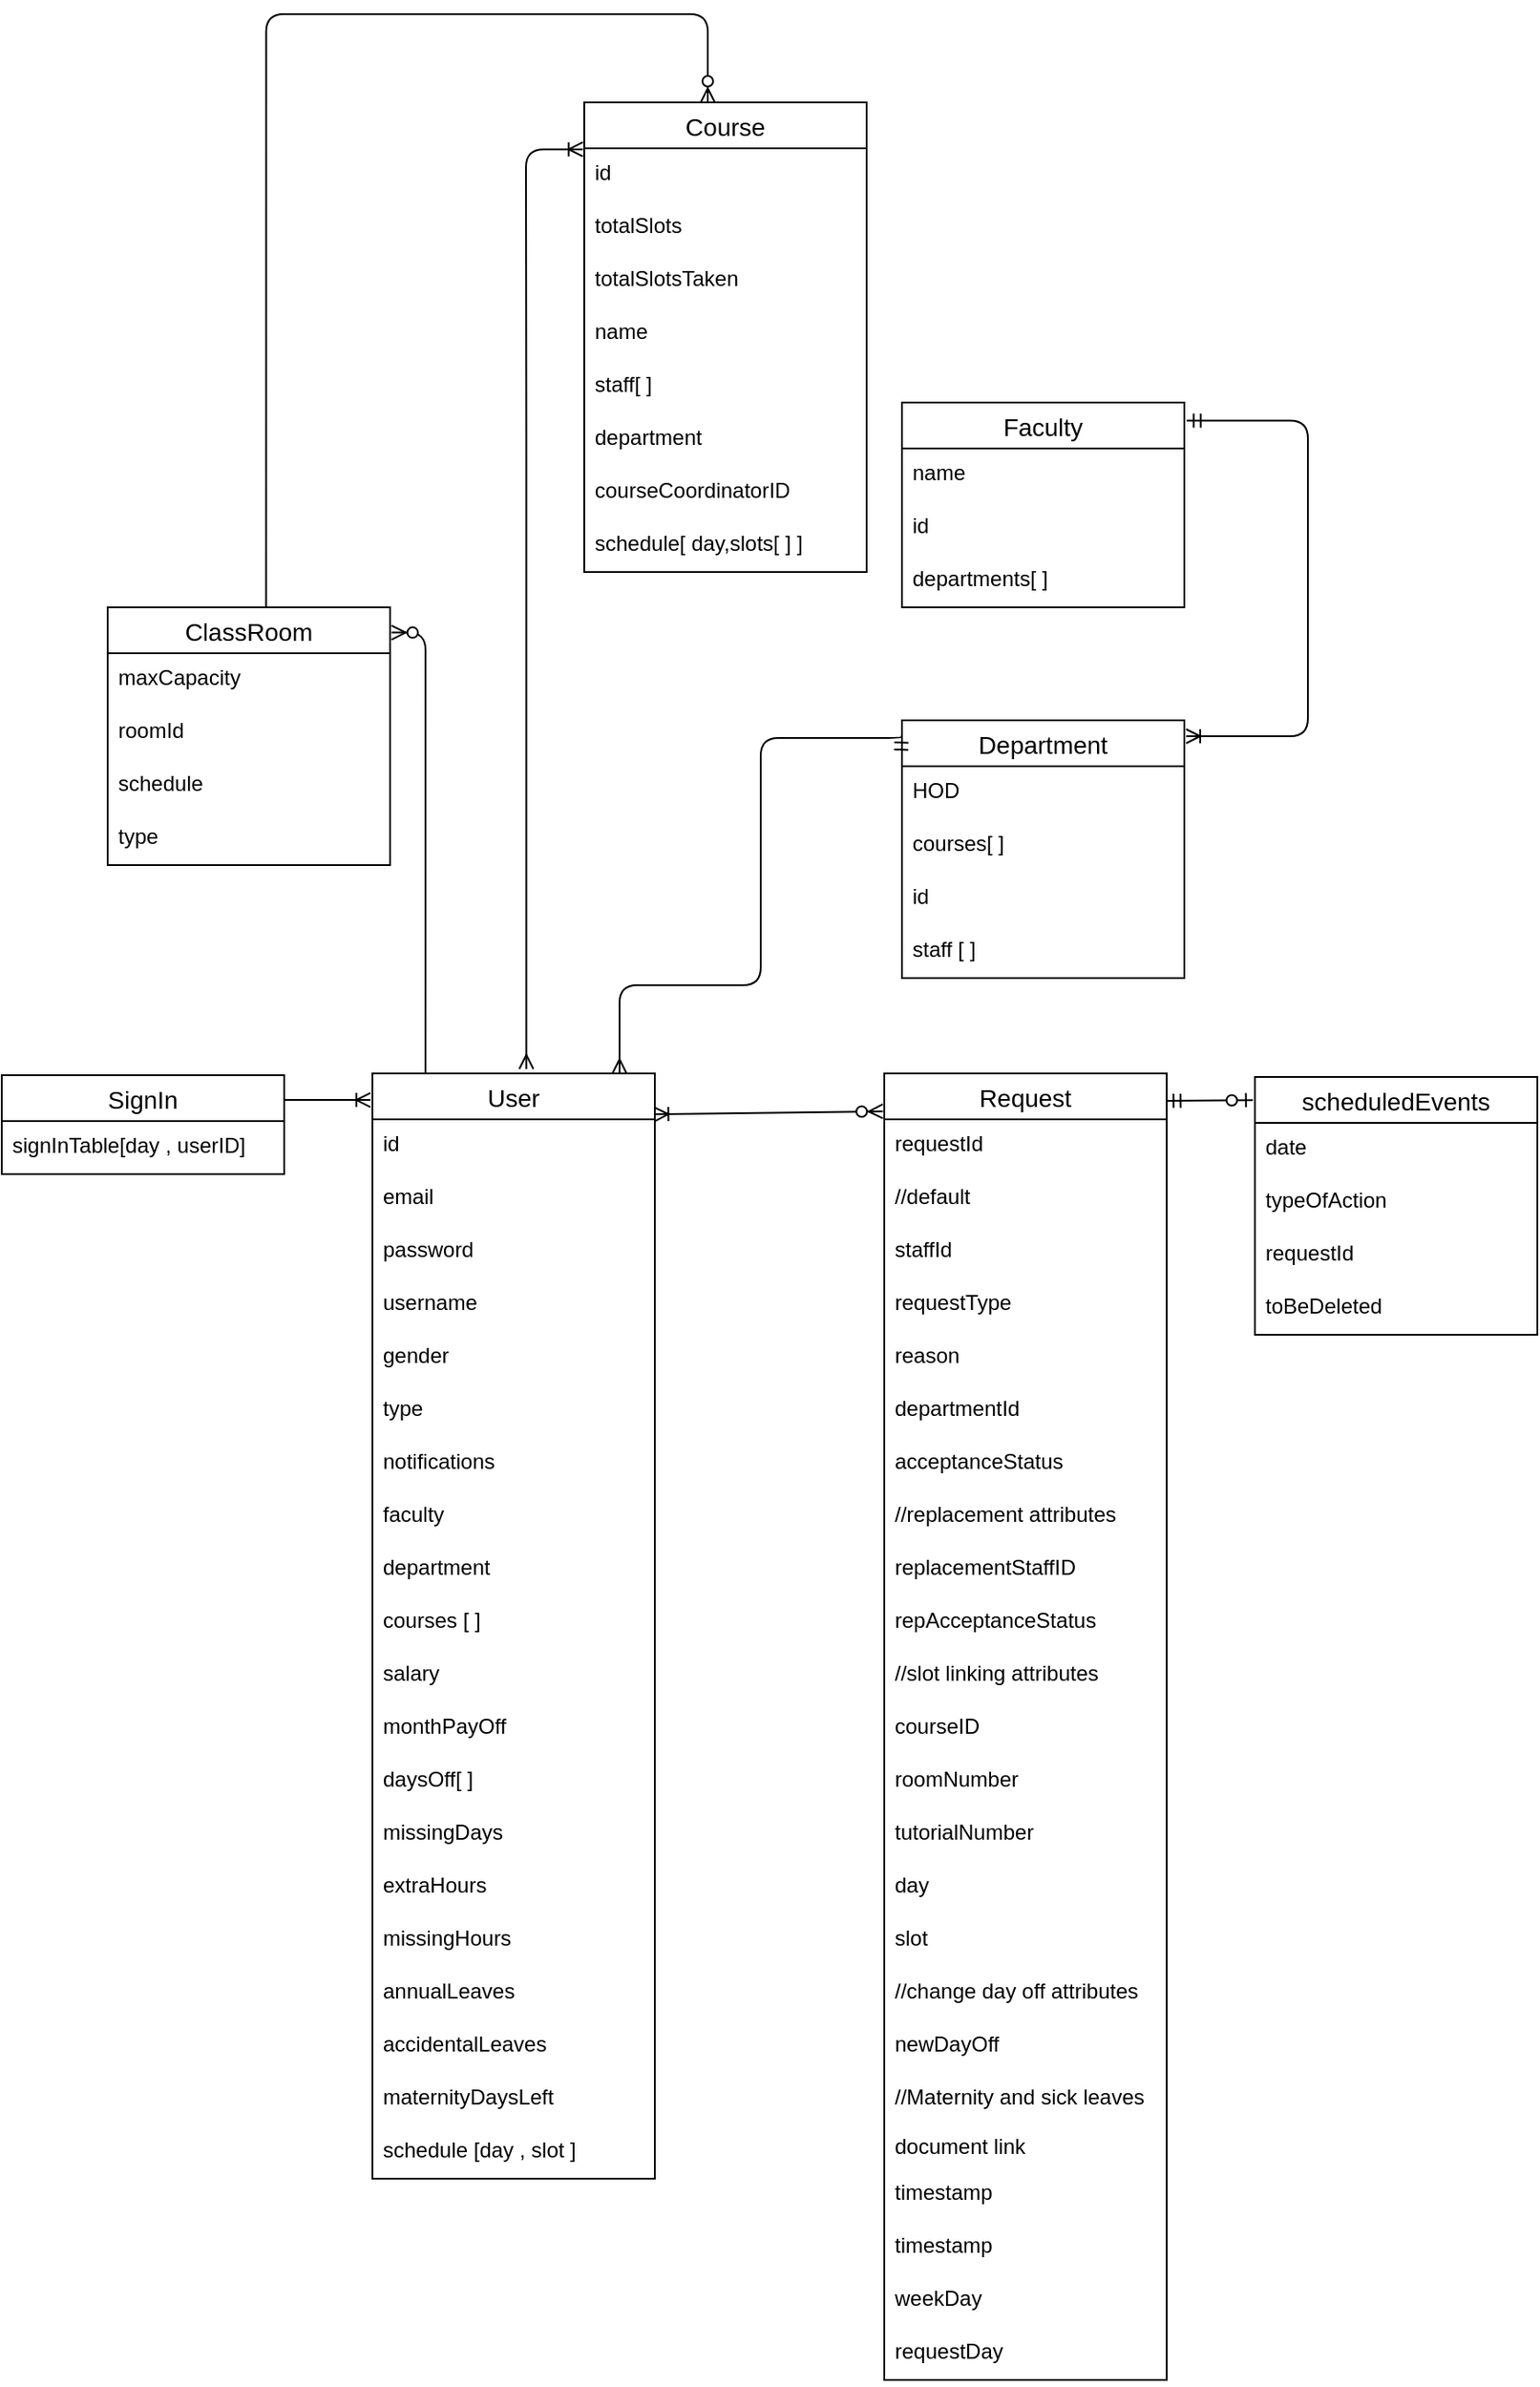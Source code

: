 <mxfile version="14.1.2" type="device"><diagram id="R2lEEEUBdFMjLlhIrx00" name="Page-1"><mxGraphModel dx="1730" dy="3127" grid="1" gridSize="10" guides="1" tooltips="1" connect="1" arrows="1" fold="1" page="1" pageScale="1" pageWidth="850" pageHeight="1100" math="0" shadow="0" extFonts="Permanent Marker^https://fonts.googleapis.com/css?family=Permanent+Marker"><root><mxCell id="0"/><mxCell id="1" parent="0"/><mxCell id="E4vWEE3_57Afp5d7i24d-5" value="Department" style="swimlane;fontStyle=0;childLayout=stackLayout;horizontal=1;startSize=26;horizontalStack=0;resizeParent=1;resizeParentMax=0;resizeLast=0;collapsible=1;marginBottom=0;align=center;fontSize=14;" parent="1" vertex="1"><mxGeometry x="520" y="-900" width="160" height="146" as="geometry"/></mxCell><mxCell id="E4vWEE3_57Afp5d7i24d-6" value="HOD" style="text;strokeColor=none;fillColor=none;spacingLeft=4;spacingRight=4;overflow=hidden;rotatable=0;points=[[0,0.5],[1,0.5]];portConstraint=eastwest;fontSize=12;" parent="E4vWEE3_57Afp5d7i24d-5" vertex="1"><mxGeometry y="26" width="160" height="30" as="geometry"/></mxCell><mxCell id="E4vWEE3_57Afp5d7i24d-7" value="courses[ ]" style="text;strokeColor=none;fillColor=none;spacingLeft=4;spacingRight=4;overflow=hidden;rotatable=0;points=[[0,0.5],[1,0.5]];portConstraint=eastwest;fontSize=12;" parent="E4vWEE3_57Afp5d7i24d-5" vertex="1"><mxGeometry y="56" width="160" height="30" as="geometry"/></mxCell><mxCell id="E4vWEE3_57Afp5d7i24d-84" value="id" style="text;strokeColor=none;fillColor=none;spacingLeft=4;spacingRight=4;overflow=hidden;rotatable=0;points=[[0,0.5],[1,0.5]];portConstraint=eastwest;fontSize=12;" parent="E4vWEE3_57Afp5d7i24d-5" vertex="1"><mxGeometry y="86" width="160" height="30" as="geometry"/></mxCell><mxCell id="E4vWEE3_57Afp5d7i24d-70" value="staff [ ] " style="text;strokeColor=none;fillColor=none;spacingLeft=4;spacingRight=4;overflow=hidden;rotatable=0;points=[[0,0.5],[1,0.5]];portConstraint=eastwest;fontSize=12;" parent="E4vWEE3_57Afp5d7i24d-5" vertex="1"><mxGeometry y="116" width="160" height="30" as="geometry"/></mxCell><mxCell id="E4vWEE3_57Afp5d7i24d-9" value="Faculty" style="swimlane;fontStyle=0;childLayout=stackLayout;horizontal=1;startSize=26;horizontalStack=0;resizeParent=1;resizeParentMax=0;resizeLast=0;collapsible=1;marginBottom=0;align=center;fontSize=14;" parent="1" vertex="1"><mxGeometry x="520" y="-1080" width="160" height="116" as="geometry"/></mxCell><mxCell id="E4vWEE3_57Afp5d7i24d-10" value="name" style="text;strokeColor=none;fillColor=none;spacingLeft=4;spacingRight=4;overflow=hidden;rotatable=0;points=[[0,0.5],[1,0.5]];portConstraint=eastwest;fontSize=12;" parent="E4vWEE3_57Afp5d7i24d-9" vertex="1"><mxGeometry y="26" width="160" height="30" as="geometry"/></mxCell><mxCell id="E4vWEE3_57Afp5d7i24d-11" value="id" style="text;strokeColor=none;fillColor=none;spacingLeft=4;spacingRight=4;overflow=hidden;rotatable=0;points=[[0,0.5],[1,0.5]];portConstraint=eastwest;fontSize=12;" parent="E4vWEE3_57Afp5d7i24d-9" vertex="1"><mxGeometry y="56" width="160" height="30" as="geometry"/></mxCell><mxCell id="E4vWEE3_57Afp5d7i24d-12" value="departments[ ]" style="text;strokeColor=none;fillColor=none;spacingLeft=4;spacingRight=4;overflow=hidden;rotatable=0;points=[[0,0.5],[1,0.5]];portConstraint=eastwest;fontSize=12;" parent="E4vWEE3_57Afp5d7i24d-9" vertex="1"><mxGeometry y="86" width="160" height="30" as="geometry"/></mxCell><mxCell id="E4vWEE3_57Afp5d7i24d-14" value="Course" style="swimlane;fontStyle=0;childLayout=stackLayout;horizontal=1;startSize=26;horizontalStack=0;resizeParent=1;resizeParentMax=0;resizeLast=0;collapsible=1;marginBottom=0;align=center;fontSize=14;" parent="1" vertex="1"><mxGeometry x="340" y="-1250" width="160" height="266" as="geometry"/></mxCell><mxCell id="PGwmt3NpOKLvNdusamAw-1" value="id&#10;" style="text;strokeColor=none;fillColor=none;spacingLeft=4;spacingRight=4;overflow=hidden;rotatable=0;points=[[0,0.5],[1,0.5]];portConstraint=eastwest;fontSize=12;" parent="E4vWEE3_57Afp5d7i24d-14" vertex="1"><mxGeometry y="26" width="160" height="30" as="geometry"/></mxCell><mxCell id="N1SKA-JBKLLB3-ZcDG6S-1" value="totalSlots" style="text;strokeColor=none;fillColor=none;spacingLeft=4;spacingRight=4;overflow=hidden;rotatable=0;points=[[0,0.5],[1,0.5]];portConstraint=eastwest;fontSize=12;" vertex="1" parent="E4vWEE3_57Afp5d7i24d-14"><mxGeometry y="56" width="160" height="30" as="geometry"/></mxCell><mxCell id="N1SKA-JBKLLB3-ZcDG6S-2" value="totalSlotsTaken" style="text;strokeColor=none;fillColor=none;spacingLeft=4;spacingRight=4;overflow=hidden;rotatable=0;points=[[0,0.5],[1,0.5]];portConstraint=eastwest;fontSize=12;" vertex="1" parent="E4vWEE3_57Afp5d7i24d-14"><mxGeometry y="86" width="160" height="30" as="geometry"/></mxCell><mxCell id="E4vWEE3_57Afp5d7i24d-15" value="name" style="text;strokeColor=none;fillColor=none;spacingLeft=4;spacingRight=4;overflow=hidden;rotatable=0;points=[[0,0.5],[1,0.5]];portConstraint=eastwest;fontSize=12;" parent="E4vWEE3_57Afp5d7i24d-14" vertex="1"><mxGeometry y="116" width="160" height="30" as="geometry"/></mxCell><mxCell id="E4vWEE3_57Afp5d7i24d-16" value="staff[ ]" style="text;strokeColor=none;fillColor=none;spacingLeft=4;spacingRight=4;overflow=hidden;rotatable=0;points=[[0,0.5],[1,0.5]];portConstraint=eastwest;fontSize=12;" parent="E4vWEE3_57Afp5d7i24d-14" vertex="1"><mxGeometry y="146" width="160" height="30" as="geometry"/></mxCell><mxCell id="DFx8rj9HJ0DldRVrc8Ia-1" value="department" style="text;strokeColor=none;fillColor=none;spacingLeft=4;spacingRight=4;overflow=hidden;rotatable=0;points=[[0,0.5],[1,0.5]];portConstraint=eastwest;fontSize=12;" parent="E4vWEE3_57Afp5d7i24d-14" vertex="1"><mxGeometry y="176" width="160" height="30" as="geometry"/></mxCell><mxCell id="E4vWEE3_57Afp5d7i24d-17" value="courseCoordinatorID" style="text;strokeColor=none;fillColor=none;spacingLeft=4;spacingRight=4;overflow=hidden;rotatable=0;points=[[0,0.5],[1,0.5]];portConstraint=eastwest;fontSize=12;" parent="E4vWEE3_57Afp5d7i24d-14" vertex="1"><mxGeometry y="206" width="160" height="30" as="geometry"/></mxCell><mxCell id="E4vWEE3_57Afp5d7i24d-42" value="schedule[ day,slots[ ] ]" style="text;strokeColor=none;fillColor=none;spacingLeft=4;spacingRight=4;overflow=hidden;rotatable=0;points=[[0,0.5],[1,0.5]];portConstraint=eastwest;fontSize=12;" parent="E4vWEE3_57Afp5d7i24d-14" vertex="1"><mxGeometry y="236" width="160" height="30" as="geometry"/></mxCell><mxCell id="E4vWEE3_57Afp5d7i24d-18" value="User" style="swimlane;fontStyle=0;childLayout=stackLayout;horizontal=1;startSize=26;horizontalStack=0;resizeParent=1;resizeParentMax=0;resizeLast=0;collapsible=1;marginBottom=0;align=center;fontSize=14;" parent="1" vertex="1"><mxGeometry x="220" y="-700" width="160" height="626" as="geometry"><mxRectangle x="130" y="480" width="60" height="26" as="alternateBounds"/></mxGeometry></mxCell><mxCell id="E4vWEE3_57Afp5d7i24d-19" value="id" style="text;strokeColor=none;fillColor=none;spacingLeft=4;spacingRight=4;overflow=hidden;rotatable=0;points=[[0,0.5],[1,0.5]];portConstraint=eastwest;fontSize=12;" parent="E4vWEE3_57Afp5d7i24d-18" vertex="1"><mxGeometry y="26" width="160" height="30" as="geometry"/></mxCell><mxCell id="E4vWEE3_57Afp5d7i24d-20" value="email" style="text;strokeColor=none;fillColor=none;spacingLeft=4;spacingRight=4;overflow=hidden;rotatable=0;points=[[0,0.5],[1,0.5]];portConstraint=eastwest;fontSize=12;" parent="E4vWEE3_57Afp5d7i24d-18" vertex="1"><mxGeometry y="56" width="160" height="30" as="geometry"/></mxCell><mxCell id="E4vWEE3_57Afp5d7i24d-21" value="password" style="text;strokeColor=none;fillColor=none;spacingLeft=4;spacingRight=4;overflow=hidden;rotatable=0;points=[[0,0.5],[1,0.5]];portConstraint=eastwest;fontSize=12;" parent="E4vWEE3_57Afp5d7i24d-18" vertex="1"><mxGeometry y="86" width="160" height="30" as="geometry"/></mxCell><mxCell id="E4vWEE3_57Afp5d7i24d-43" value="username" style="text;strokeColor=none;fillColor=none;spacingLeft=4;spacingRight=4;overflow=hidden;rotatable=0;points=[[0,0.5],[1,0.5]];portConstraint=eastwest;fontSize=12;" parent="E4vWEE3_57Afp5d7i24d-18" vertex="1"><mxGeometry y="116" width="160" height="30" as="geometry"/></mxCell><mxCell id="X90dKw5ucyrMQMuSWeM5-2" value="gender" style="text;strokeColor=none;fillColor=none;spacingLeft=4;spacingRight=4;overflow=hidden;rotatable=0;points=[[0,0.5],[1,0.5]];portConstraint=eastwest;fontSize=12;" parent="E4vWEE3_57Afp5d7i24d-18" vertex="1"><mxGeometry y="146" width="160" height="30" as="geometry"/></mxCell><mxCell id="E4vWEE3_57Afp5d7i24d-44" value="type" style="text;strokeColor=none;fillColor=none;spacingLeft=4;spacingRight=4;overflow=hidden;rotatable=0;points=[[0,0.5],[1,0.5]];portConstraint=eastwest;fontSize=12;" parent="E4vWEE3_57Afp5d7i24d-18" vertex="1"><mxGeometry y="176" width="160" height="30" as="geometry"/></mxCell><mxCell id="PGwmt3NpOKLvNdusamAw-2" value="notifications" style="text;strokeColor=none;fillColor=none;spacingLeft=4;spacingRight=4;overflow=hidden;rotatable=0;points=[[0,0.5],[1,0.5]];portConstraint=eastwest;fontSize=12;" parent="E4vWEE3_57Afp5d7i24d-18" vertex="1"><mxGeometry y="206" width="160" height="30" as="geometry"/></mxCell><mxCell id="E4vWEE3_57Afp5d7i24d-45" value="faculty" style="text;strokeColor=none;fillColor=none;spacingLeft=4;spacingRight=4;overflow=hidden;rotatable=0;points=[[0,0.5],[1,0.5]];portConstraint=eastwest;fontSize=12;" parent="E4vWEE3_57Afp5d7i24d-18" vertex="1"><mxGeometry y="236" width="160" height="30" as="geometry"/></mxCell><mxCell id="E4vWEE3_57Afp5d7i24d-76" value="department" style="text;strokeColor=none;fillColor=none;spacingLeft=4;spacingRight=4;overflow=hidden;rotatable=0;points=[[0,0.5],[1,0.5]];portConstraint=eastwest;fontSize=12;" parent="E4vWEE3_57Afp5d7i24d-18" vertex="1"><mxGeometry y="266" width="160" height="30" as="geometry"/></mxCell><mxCell id="E4vWEE3_57Afp5d7i24d-46" value="courses [ ]" style="text;strokeColor=none;fillColor=none;spacingLeft=4;spacingRight=4;overflow=hidden;rotatable=0;points=[[0,0.5],[1,0.5]];portConstraint=eastwest;fontSize=12;" parent="E4vWEE3_57Afp5d7i24d-18" vertex="1"><mxGeometry y="296" width="160" height="30" as="geometry"/></mxCell><mxCell id="E4vWEE3_57Afp5d7i24d-47" value="salary" style="text;strokeColor=none;fillColor=none;spacingLeft=4;spacingRight=4;overflow=hidden;rotatable=0;points=[[0,0.5],[1,0.5]];portConstraint=eastwest;fontSize=12;" parent="E4vWEE3_57Afp5d7i24d-18" vertex="1"><mxGeometry y="326" width="160" height="30" as="geometry"/></mxCell><mxCell id="N1SKA-JBKLLB3-ZcDG6S-10" value="monthPayOff" style="text;strokeColor=none;fillColor=none;spacingLeft=4;spacingRight=4;overflow=hidden;rotatable=0;points=[[0,0.5],[1,0.5]];portConstraint=eastwest;fontSize=12;" vertex="1" parent="E4vWEE3_57Afp5d7i24d-18"><mxGeometry y="356" width="160" height="30" as="geometry"/></mxCell><mxCell id="E4vWEE3_57Afp5d7i24d-48" value="daysOff[ ]" style="text;strokeColor=none;fillColor=none;spacingLeft=4;spacingRight=4;overflow=hidden;rotatable=0;points=[[0,0.5],[1,0.5]];portConstraint=eastwest;fontSize=12;" parent="E4vWEE3_57Afp5d7i24d-18" vertex="1"><mxGeometry y="386" width="160" height="30" as="geometry"/></mxCell><mxCell id="E4vWEE3_57Afp5d7i24d-49" value="missingDays" style="text;strokeColor=none;fillColor=none;spacingLeft=4;spacingRight=4;overflow=hidden;rotatable=0;points=[[0,0.5],[1,0.5]];portConstraint=eastwest;fontSize=12;" parent="E4vWEE3_57Afp5d7i24d-18" vertex="1"><mxGeometry y="416" width="160" height="30" as="geometry"/></mxCell><mxCell id="E4vWEE3_57Afp5d7i24d-50" value="extraHours" style="text;strokeColor=none;fillColor=none;spacingLeft=4;spacingRight=4;overflow=hidden;rotatable=0;points=[[0,0.5],[1,0.5]];portConstraint=eastwest;fontSize=12;" parent="E4vWEE3_57Afp5d7i24d-18" vertex="1"><mxGeometry y="446" width="160" height="30" as="geometry"/></mxCell><mxCell id="E4vWEE3_57Afp5d7i24d-51" value="missingHours" style="text;strokeColor=none;fillColor=none;spacingLeft=4;spacingRight=4;overflow=hidden;rotatable=0;points=[[0,0.5],[1,0.5]];portConstraint=eastwest;fontSize=12;" parent="E4vWEE3_57Afp5d7i24d-18" vertex="1"><mxGeometry y="476" width="160" height="30" as="geometry"/></mxCell><mxCell id="N1SKA-JBKLLB3-ZcDG6S-11" value="annualLeaves" style="text;strokeColor=none;fillColor=none;spacingLeft=4;spacingRight=4;overflow=hidden;rotatable=0;points=[[0,0.5],[1,0.5]];portConstraint=eastwest;fontSize=12;" vertex="1" parent="E4vWEE3_57Afp5d7i24d-18"><mxGeometry y="506" width="160" height="30" as="geometry"/></mxCell><mxCell id="N1SKA-JBKLLB3-ZcDG6S-12" value="accidentalLeaves" style="text;strokeColor=none;fillColor=none;spacingLeft=4;spacingRight=4;overflow=hidden;rotatable=0;points=[[0,0.5],[1,0.5]];portConstraint=eastwest;fontSize=12;" vertex="1" parent="E4vWEE3_57Afp5d7i24d-18"><mxGeometry y="536" width="160" height="30" as="geometry"/></mxCell><mxCell id="N1SKA-JBKLLB3-ZcDG6S-13" value="maternityDaysLeft" style="text;strokeColor=none;fillColor=none;spacingLeft=4;spacingRight=4;overflow=hidden;rotatable=0;points=[[0,0.5],[1,0.5]];portConstraint=eastwest;fontSize=12;" vertex="1" parent="E4vWEE3_57Afp5d7i24d-18"><mxGeometry y="566" width="160" height="30" as="geometry"/></mxCell><mxCell id="E4vWEE3_57Afp5d7i24d-52" value="schedule [day , slot ]" style="text;strokeColor=none;fillColor=none;spacingLeft=4;spacingRight=4;overflow=hidden;rotatable=0;points=[[0,0.5],[1,0.5]];portConstraint=eastwest;fontSize=12;" parent="E4vWEE3_57Afp5d7i24d-18" vertex="1"><mxGeometry y="596" width="160" height="30" as="geometry"/></mxCell><mxCell id="E4vWEE3_57Afp5d7i24d-22" value="Request" style="swimlane;fontStyle=0;childLayout=stackLayout;horizontal=1;startSize=26;horizontalStack=0;resizeParent=1;resizeParentMax=0;resizeLast=0;collapsible=1;marginBottom=0;align=center;fontSize=14;" parent="1" vertex="1"><mxGeometry x="510" y="-700" width="160" height="740" as="geometry"><mxRectangle x="470" y="470" width="80" height="26" as="alternateBounds"/></mxGeometry></mxCell><mxCell id="E4vWEE3_57Afp5d7i24d-23" value="requestId" style="text;strokeColor=none;fillColor=none;spacingLeft=4;spacingRight=4;overflow=hidden;rotatable=0;points=[[0,0.5],[1,0.5]];portConstraint=eastwest;fontSize=12;" parent="E4vWEE3_57Afp5d7i24d-22" vertex="1"><mxGeometry y="26" width="160" height="30" as="geometry"/></mxCell><mxCell id="E4vWEE3_57Afp5d7i24d-24" value="//default" style="text;strokeColor=none;fillColor=none;spacingLeft=4;spacingRight=4;overflow=hidden;rotatable=0;points=[[0,0.5],[1,0.5]];portConstraint=eastwest;fontSize=12;" parent="E4vWEE3_57Afp5d7i24d-22" vertex="1"><mxGeometry y="56" width="160" height="30" as="geometry"/></mxCell><mxCell id="E4vWEE3_57Afp5d7i24d-53" value="staffId" style="text;strokeColor=none;fillColor=none;spacingLeft=4;spacingRight=4;overflow=hidden;rotatable=0;points=[[0,0.5],[1,0.5]];portConstraint=eastwest;fontSize=12;" parent="E4vWEE3_57Afp5d7i24d-22" vertex="1"><mxGeometry y="86" width="160" height="30" as="geometry"/></mxCell><mxCell id="E4vWEE3_57Afp5d7i24d-55" value="requestType" style="text;strokeColor=none;fillColor=none;spacingLeft=4;spacingRight=4;overflow=hidden;rotatable=0;points=[[0,0.5],[1,0.5]];portConstraint=eastwest;fontSize=12;" parent="E4vWEE3_57Afp5d7i24d-22" vertex="1"><mxGeometry y="116" width="160" height="30" as="geometry"/></mxCell><mxCell id="E4vWEE3_57Afp5d7i24d-56" value="reason" style="text;strokeColor=none;fillColor=none;spacingLeft=4;spacingRight=4;overflow=hidden;rotatable=0;points=[[0,0.5],[1,0.5]];portConstraint=eastwest;fontSize=12;" parent="E4vWEE3_57Afp5d7i24d-22" vertex="1"><mxGeometry y="146" width="160" height="30" as="geometry"/></mxCell><mxCell id="N1SKA-JBKLLB3-ZcDG6S-3" value="departmentId" style="text;strokeColor=none;fillColor=none;spacingLeft=4;spacingRight=4;overflow=hidden;rotatable=0;points=[[0,0.5],[1,0.5]];portConstraint=eastwest;fontSize=12;" vertex="1" parent="E4vWEE3_57Afp5d7i24d-22"><mxGeometry y="176" width="160" height="30" as="geometry"/></mxCell><mxCell id="E4vWEE3_57Afp5d7i24d-57" value="acceptanceStatus" style="text;strokeColor=none;fillColor=none;spacingLeft=4;spacingRight=4;overflow=hidden;rotatable=0;points=[[0,0.5],[1,0.5]];portConstraint=eastwest;fontSize=12;" parent="E4vWEE3_57Afp5d7i24d-22" vertex="1"><mxGeometry y="206" width="160" height="30" as="geometry"/></mxCell><mxCell id="E4vWEE3_57Afp5d7i24d-58" value="//replacement attributes" style="text;strokeColor=none;fillColor=none;spacingLeft=4;spacingRight=4;overflow=hidden;rotatable=0;points=[[0,0.5],[1,0.5]];portConstraint=eastwest;fontSize=12;" parent="E4vWEE3_57Afp5d7i24d-22" vertex="1"><mxGeometry y="236" width="160" height="30" as="geometry"/></mxCell><mxCell id="E4vWEE3_57Afp5d7i24d-59" value="replacementStaffID" style="text;strokeColor=none;fillColor=none;spacingLeft=4;spacingRight=4;overflow=hidden;rotatable=0;points=[[0,0.5],[1,0.5]];portConstraint=eastwest;fontSize=12;" parent="E4vWEE3_57Afp5d7i24d-22" vertex="1"><mxGeometry y="266" width="160" height="30" as="geometry"/></mxCell><mxCell id="E4vWEE3_57Afp5d7i24d-60" value="repAcceptanceStatus" style="text;strokeColor=none;fillColor=none;spacingLeft=4;spacingRight=4;overflow=hidden;rotatable=0;points=[[0,0.5],[1,0.5]];portConstraint=eastwest;fontSize=12;" parent="E4vWEE3_57Afp5d7i24d-22" vertex="1"><mxGeometry y="296" width="160" height="30" as="geometry"/></mxCell><mxCell id="E4vWEE3_57Afp5d7i24d-61" value="//slot linking attributes" style="text;strokeColor=none;fillColor=none;spacingLeft=4;spacingRight=4;overflow=hidden;rotatable=0;points=[[0,0.5],[1,0.5]];portConstraint=eastwest;fontSize=12;" parent="E4vWEE3_57Afp5d7i24d-22" vertex="1"><mxGeometry y="326" width="160" height="30" as="geometry"/></mxCell><mxCell id="E4vWEE3_57Afp5d7i24d-62" value="courseID" style="text;strokeColor=none;fillColor=none;spacingLeft=4;spacingRight=4;overflow=hidden;rotatable=0;points=[[0,0.5],[1,0.5]];portConstraint=eastwest;fontSize=12;" parent="E4vWEE3_57Afp5d7i24d-22" vertex="1"><mxGeometry y="356" width="160" height="30" as="geometry"/></mxCell><mxCell id="E4vWEE3_57Afp5d7i24d-63" value="roomNumber" style="text;strokeColor=none;fillColor=none;spacingLeft=4;spacingRight=4;overflow=hidden;rotatable=0;points=[[0,0.5],[1,0.5]];portConstraint=eastwest;fontSize=12;" parent="E4vWEE3_57Afp5d7i24d-22" vertex="1"><mxGeometry y="386" width="160" height="30" as="geometry"/></mxCell><mxCell id="E4vWEE3_57Afp5d7i24d-64" value="tutorialNumber" style="text;strokeColor=none;fillColor=none;spacingLeft=4;spacingRight=4;overflow=hidden;rotatable=0;points=[[0,0.5],[1,0.5]];portConstraint=eastwest;fontSize=12;" parent="E4vWEE3_57Afp5d7i24d-22" vertex="1"><mxGeometry y="416" width="160" height="30" as="geometry"/></mxCell><mxCell id="E4vWEE3_57Afp5d7i24d-65" value="day" style="text;strokeColor=none;fillColor=none;spacingLeft=4;spacingRight=4;overflow=hidden;rotatable=0;points=[[0,0.5],[1,0.5]];portConstraint=eastwest;fontSize=12;" parent="E4vWEE3_57Afp5d7i24d-22" vertex="1"><mxGeometry y="446" width="160" height="30" as="geometry"/></mxCell><mxCell id="E4vWEE3_57Afp5d7i24d-66" value="slot" style="text;strokeColor=none;fillColor=none;spacingLeft=4;spacingRight=4;overflow=hidden;rotatable=0;points=[[0,0.5],[1,0.5]];portConstraint=eastwest;fontSize=12;" parent="E4vWEE3_57Afp5d7i24d-22" vertex="1"><mxGeometry y="476" width="160" height="30" as="geometry"/></mxCell><mxCell id="E4vWEE3_57Afp5d7i24d-67" value="//change day off attributes" style="text;strokeColor=none;fillColor=none;spacingLeft=4;spacingRight=4;overflow=hidden;rotatable=0;points=[[0,0.5],[1,0.5]];portConstraint=eastwest;fontSize=12;" parent="E4vWEE3_57Afp5d7i24d-22" vertex="1"><mxGeometry y="506" width="160" height="30" as="geometry"/></mxCell><mxCell id="E4vWEE3_57Afp5d7i24d-25" value="newDayOff" style="text;strokeColor=none;fillColor=none;spacingLeft=4;spacingRight=4;overflow=hidden;rotatable=0;points=[[0,0.5],[1,0.5]];portConstraint=eastwest;fontSize=12;" parent="E4vWEE3_57Afp5d7i24d-22" vertex="1"><mxGeometry y="536" width="160" height="30" as="geometry"/></mxCell><mxCell id="X90dKw5ucyrMQMuSWeM5-3" value="//Maternity and sick leaves &#10;&#10;document link" style="text;strokeColor=none;fillColor=none;spacingLeft=4;spacingRight=4;overflow=hidden;rotatable=0;points=[[0,0.5],[1,0.5]];portConstraint=eastwest;fontSize=12;" parent="E4vWEE3_57Afp5d7i24d-22" vertex="1"><mxGeometry y="566" width="160" height="54" as="geometry"/></mxCell><mxCell id="N1SKA-JBKLLB3-ZcDG6S-6" value="timestamp" style="text;strokeColor=none;fillColor=none;spacingLeft=4;spacingRight=4;overflow=hidden;rotatable=0;points=[[0,0.5],[1,0.5]];portConstraint=eastwest;fontSize=12;" vertex="1" parent="E4vWEE3_57Afp5d7i24d-22"><mxGeometry y="620" width="160" height="30" as="geometry"/></mxCell><mxCell id="N1SKA-JBKLLB3-ZcDG6S-7" value="timestamp" style="text;strokeColor=none;fillColor=none;spacingLeft=4;spacingRight=4;overflow=hidden;rotatable=0;points=[[0,0.5],[1,0.5]];portConstraint=eastwest;fontSize=12;" vertex="1" parent="E4vWEE3_57Afp5d7i24d-22"><mxGeometry y="650" width="160" height="30" as="geometry"/></mxCell><mxCell id="N1SKA-JBKLLB3-ZcDG6S-8" value="weekDay" style="text;strokeColor=none;fillColor=none;spacingLeft=4;spacingRight=4;overflow=hidden;rotatable=0;points=[[0,0.5],[1,0.5]];portConstraint=eastwest;fontSize=12;" vertex="1" parent="E4vWEE3_57Afp5d7i24d-22"><mxGeometry y="680" width="160" height="30" as="geometry"/></mxCell><mxCell id="N1SKA-JBKLLB3-ZcDG6S-9" value="requestDay" style="text;strokeColor=none;fillColor=none;spacingLeft=4;spacingRight=4;overflow=hidden;rotatable=0;points=[[0,0.5],[1,0.5]];portConstraint=eastwest;fontSize=12;" vertex="1" parent="E4vWEE3_57Afp5d7i24d-22"><mxGeometry y="710" width="160" height="30" as="geometry"/></mxCell><mxCell id="E4vWEE3_57Afp5d7i24d-30" value="ClassRoom" style="swimlane;fontStyle=0;childLayout=stackLayout;horizontal=1;startSize=26;horizontalStack=0;resizeParent=1;resizeParentMax=0;resizeLast=0;collapsible=1;marginBottom=0;align=center;fontSize=14;" parent="1" vertex="1"><mxGeometry x="70" y="-964" width="160" height="146" as="geometry"/></mxCell><mxCell id="E4vWEE3_57Afp5d7i24d-31" value="maxCapacity" style="text;strokeColor=none;fillColor=none;spacingLeft=4;spacingRight=4;overflow=hidden;rotatable=0;points=[[0,0.5],[1,0.5]];portConstraint=eastwest;fontSize=12;" parent="E4vWEE3_57Afp5d7i24d-30" vertex="1"><mxGeometry y="26" width="160" height="30" as="geometry"/></mxCell><mxCell id="E4vWEE3_57Afp5d7i24d-32" value="roomId" style="text;strokeColor=none;fillColor=none;spacingLeft=4;spacingRight=4;overflow=hidden;rotatable=0;points=[[0,0.5],[1,0.5]];portConstraint=eastwest;fontSize=12;" parent="E4vWEE3_57Afp5d7i24d-30" vertex="1"><mxGeometry y="56" width="160" height="30" as="geometry"/></mxCell><mxCell id="E4vWEE3_57Afp5d7i24d-33" value="schedule" style="text;strokeColor=none;fillColor=none;spacingLeft=4;spacingRight=4;overflow=hidden;rotatable=0;points=[[0,0.5],[1,0.5]];portConstraint=eastwest;fontSize=12;" parent="E4vWEE3_57Afp5d7i24d-30" vertex="1"><mxGeometry y="86" width="160" height="30" as="geometry"/></mxCell><mxCell id="E4vWEE3_57Afp5d7i24d-68" value="type" style="text;strokeColor=none;fillColor=none;spacingLeft=4;spacingRight=4;overflow=hidden;rotatable=0;points=[[0,0.5],[1,0.5]];portConstraint=eastwest;fontSize=12;" parent="E4vWEE3_57Afp5d7i24d-30" vertex="1"><mxGeometry y="116" width="160" height="30" as="geometry"/></mxCell><mxCell id="E4vWEE3_57Afp5d7i24d-38" value="SignIn" style="swimlane;fontStyle=0;childLayout=stackLayout;horizontal=1;startSize=26;horizontalStack=0;resizeParent=1;resizeParentMax=0;resizeLast=0;collapsible=1;marginBottom=0;align=center;fontSize=14;" parent="1" vertex="1"><mxGeometry x="10" y="-699" width="160" height="56" as="geometry"/></mxCell><mxCell id="E4vWEE3_57Afp5d7i24d-39" value="signInTable[day , userID]" style="text;strokeColor=none;fillColor=none;spacingLeft=4;spacingRight=4;overflow=hidden;rotatable=0;points=[[0,0.5],[1,0.5]];portConstraint=eastwest;fontSize=12;" parent="E4vWEE3_57Afp5d7i24d-38" vertex="1"><mxGeometry y="26" width="160" height="30" as="geometry"/></mxCell><mxCell id="E4vWEE3_57Afp5d7i24d-74" value="" style="fontSize=12;html=1;endArrow=ERoneToMany;elbow=vertical;endFill=0;startArrow=ERzeroToMany;startFill=1;exitX=-0.005;exitY=0.029;exitDx=0;exitDy=0;exitPerimeter=0;entryX=0.998;entryY=0.037;entryDx=0;entryDy=0;entryPerimeter=0;" parent="1" source="E4vWEE3_57Afp5d7i24d-22" target="E4vWEE3_57Afp5d7i24d-18" edge="1"><mxGeometry width="100" height="100" relative="1" as="geometry"><mxPoint x="550" y="-690" as="sourcePoint"/><mxPoint x="610" y="-620" as="targetPoint"/></mxGeometry></mxCell><mxCell id="E4vWEE3_57Afp5d7i24d-79" value="" style="edgeStyle=orthogonalEdgeStyle;fontSize=12;html=1;endArrow=ERoneToMany;startArrow=ERmany;entryX=-0.005;entryY=0.1;entryDx=0;entryDy=0;entryPerimeter=0;endFill=0;startFill=0;exitX=0.545;exitY=-0.004;exitDx=0;exitDy=0;exitPerimeter=0;" parent="1" source="E4vWEE3_57Afp5d7i24d-18" target="E4vWEE3_57Afp5d7i24d-14" edge="1"><mxGeometry width="100" height="100" relative="1" as="geometry"><mxPoint x="310" y="-720" as="sourcePoint"/><mxPoint x="200" y="-887" as="targetPoint"/><Array as="points"><mxPoint x="307" y="-1058"/><mxPoint x="307" y="-1112"/></Array></mxGeometry></mxCell><mxCell id="E4vWEE3_57Afp5d7i24d-83" value="" style="edgeStyle=orthogonalEdgeStyle;fontSize=12;html=1;endArrow=ERmandOne;elbow=vertical;exitX=0.875;exitY=0;exitDx=0;exitDy=0;entryX=-0.001;entryY=0.059;entryDx=0;entryDy=0;entryPerimeter=0;startArrow=ERmany;startFill=0;exitPerimeter=0;" parent="1" source="E4vWEE3_57Afp5d7i24d-18" target="E4vWEE3_57Afp5d7i24d-5" edge="1"><mxGeometry width="100" height="100" relative="1" as="geometry"><mxPoint x="310" y="-720" as="sourcePoint"/><mxPoint x="470" y="-890" as="targetPoint"/><Array as="points"><mxPoint x="360" y="-750"/><mxPoint x="440" y="-750"/><mxPoint x="440" y="-890"/></Array></mxGeometry></mxCell><mxCell id="E4vWEE3_57Afp5d7i24d-85" value="" style="edgeStyle=orthogonalEdgeStyle;fontSize=12;html=1;endArrow=ERmandOne;entryX=1.008;entryY=0.088;entryDx=0;entryDy=0;entryPerimeter=0;endFill=0;startArrow=ERoneToMany;startFill=0;" parent="1" target="E4vWEE3_57Afp5d7i24d-9" edge="1"><mxGeometry width="100" height="100" relative="1" as="geometry"><mxPoint x="681" y="-891" as="sourcePoint"/><mxPoint x="760" y="-1070" as="targetPoint"/><Array as="points"><mxPoint x="750" y="-891"/><mxPoint x="750" y="-1070"/></Array></mxGeometry></mxCell><mxCell id="E4vWEE3_57Afp5d7i24d-86" value="" style="fontSize=12;html=1;endArrow=ERoneToMany;entryX=-0.007;entryY=0.024;entryDx=0;entryDy=0;entryPerimeter=0;exitX=1;exitY=0.25;exitDx=0;exitDy=0;" parent="1" source="E4vWEE3_57Afp5d7i24d-38" target="E4vWEE3_57Afp5d7i24d-18" edge="1"><mxGeometry width="100" height="100" relative="1" as="geometry"><mxPoint x="150" y="-710" as="sourcePoint"/><mxPoint x="210" y="-650" as="targetPoint"/></mxGeometry></mxCell><mxCell id="E4vWEE3_57Afp5d7i24d-87" value="" style="edgeStyle=orthogonalEdgeStyle;fontSize=12;html=1;endArrow=none;endFill=0;entryX=0.188;entryY=0;entryDx=0;entryDy=0;entryPerimeter=0;startArrow=ERzeroToMany;startFill=1;exitX=1.005;exitY=0.098;exitDx=0;exitDy=0;exitPerimeter=0;" parent="1" source="E4vWEE3_57Afp5d7i24d-30" target="E4vWEE3_57Afp5d7i24d-18" edge="1"><mxGeometry width="100" height="100" relative="1" as="geometry"><mxPoint x="90" y="-970" as="sourcePoint"/><mxPoint x="250" y="-780" as="targetPoint"/><Array as="points"><mxPoint x="250" y="-950"/></Array></mxGeometry></mxCell><mxCell id="E4vWEE3_57Afp5d7i24d-88" value="" style="edgeStyle=orthogonalEdgeStyle;fontSize=12;html=1;endArrow=ERzeroToMany;elbow=vertical;exitX=0.561;exitY=-0.003;exitDx=0;exitDy=0;exitPerimeter=0;endFill=1;" parent="1" source="E4vWEE3_57Afp5d7i24d-30" edge="1" target="E4vWEE3_57Afp5d7i24d-14"><mxGeometry width="100" height="100" relative="1" as="geometry"><mxPoint x="160" y="-970" as="sourcePoint"/><mxPoint x="410" y="-1250" as="targetPoint"/><Array as="points"><mxPoint x="160" y="-1300"/><mxPoint x="410" y="-1300"/></Array></mxGeometry></mxCell><mxCell id="N1SKA-JBKLLB3-ZcDG6S-14" value="scheduledEvents" style="swimlane;fontStyle=0;childLayout=stackLayout;horizontal=1;startSize=26;horizontalStack=0;resizeParent=1;resizeParentMax=0;resizeLast=0;collapsible=1;marginBottom=0;align=center;fontSize=14;" vertex="1" parent="1"><mxGeometry x="720" y="-698" width="160" height="146" as="geometry"/></mxCell><mxCell id="N1SKA-JBKLLB3-ZcDG6S-15" value="date" style="text;strokeColor=none;fillColor=none;spacingLeft=4;spacingRight=4;overflow=hidden;rotatable=0;points=[[0,0.5],[1,0.5]];portConstraint=eastwest;fontSize=12;" vertex="1" parent="N1SKA-JBKLLB3-ZcDG6S-14"><mxGeometry y="26" width="160" height="30" as="geometry"/></mxCell><mxCell id="N1SKA-JBKLLB3-ZcDG6S-16" value="typeOfAction" style="text;strokeColor=none;fillColor=none;spacingLeft=4;spacingRight=4;overflow=hidden;rotatable=0;points=[[0,0.5],[1,0.5]];portConstraint=eastwest;fontSize=12;" vertex="1" parent="N1SKA-JBKLLB3-ZcDG6S-14"><mxGeometry y="56" width="160" height="30" as="geometry"/></mxCell><mxCell id="N1SKA-JBKLLB3-ZcDG6S-17" value="requestId" style="text;strokeColor=none;fillColor=none;spacingLeft=4;spacingRight=4;overflow=hidden;rotatable=0;points=[[0,0.5],[1,0.5]];portConstraint=eastwest;fontSize=12;" vertex="1" parent="N1SKA-JBKLLB3-ZcDG6S-14"><mxGeometry y="86" width="160" height="30" as="geometry"/></mxCell><mxCell id="N1SKA-JBKLLB3-ZcDG6S-19" value="toBeDeleted" style="text;strokeColor=none;fillColor=none;spacingLeft=4;spacingRight=4;overflow=hidden;rotatable=0;points=[[0,0.5],[1,0.5]];portConstraint=eastwest;fontSize=12;" vertex="1" parent="N1SKA-JBKLLB3-ZcDG6S-14"><mxGeometry y="116" width="160" height="30" as="geometry"/></mxCell><mxCell id="N1SKA-JBKLLB3-ZcDG6S-18" value="" style="fontSize=12;html=1;endArrow=ERzeroToOne;startArrow=ERmandOne;entryX=-0.007;entryY=0.09;entryDx=0;entryDy=0;entryPerimeter=0;exitX=0.999;exitY=0.021;exitDx=0;exitDy=0;exitPerimeter=0;endFill=1;" edge="1" parent="1" source="E4vWEE3_57Afp5d7i24d-22" target="N1SKA-JBKLLB3-ZcDG6S-14"><mxGeometry width="100" height="100" relative="1" as="geometry"><mxPoint x="670" y="-690" as="sourcePoint"/><mxPoint x="770" y="-790" as="targetPoint"/></mxGeometry></mxCell></root></mxGraphModel></diagram></mxfile>